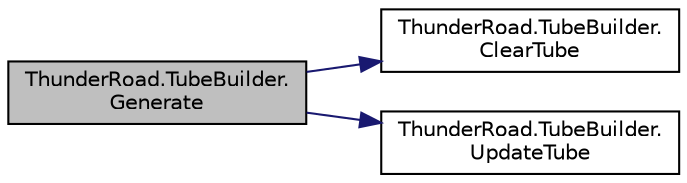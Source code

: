 digraph "ThunderRoad.TubeBuilder.Generate"
{
 // LATEX_PDF_SIZE
  edge [fontname="Helvetica",fontsize="10",labelfontname="Helvetica",labelfontsize="10"];
  node [fontname="Helvetica",fontsize="10",shape=record];
  rankdir="LR";
  Node1 [label="ThunderRoad.TubeBuilder.\lGenerate",height=0.2,width=0.4,color="black", fillcolor="grey75", style="filled", fontcolor="black",tooltip="Generates this instance."];
  Node1 -> Node2 [color="midnightblue",fontsize="10",style="solid",fontname="Helvetica"];
  Node2 [label="ThunderRoad.TubeBuilder.\lClearTube",height=0.2,width=0.4,color="black", fillcolor="white", style="filled",URL="$class_thunder_road_1_1_tube_builder.html#acd90f633806ad85f2c617df82f6bad06",tooltip="Clears the tube."];
  Node1 -> Node3 [color="midnightblue",fontsize="10",style="solid",fontname="Helvetica"];
  Node3 [label="ThunderRoad.TubeBuilder.\lUpdateTube",height=0.2,width=0.4,color="black", fillcolor="white", style="filled",URL="$class_thunder_road_1_1_tube_builder.html#afbb5c34f7cbded8d7745f23f8336eb63",tooltip="Updates the tube."];
}
